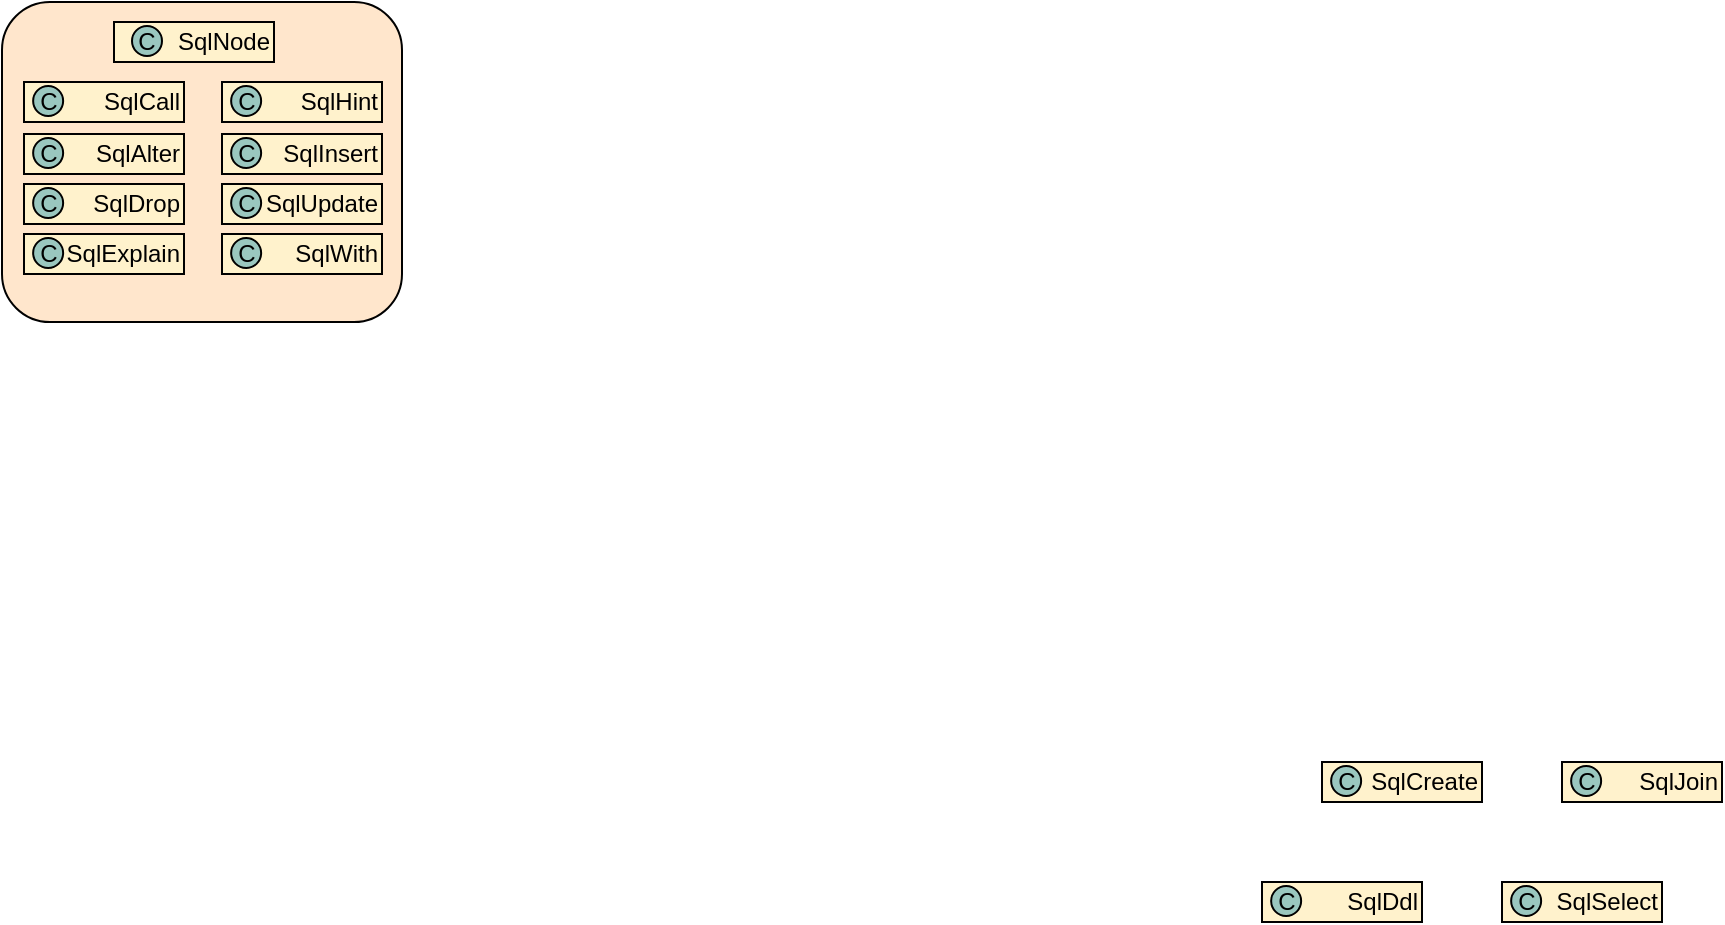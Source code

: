 <mxfile version="16.6.2" type="github">
  <diagram id="eiv23p6lr9HVx8hh9ZeK" name="Page-1">
    <mxGraphModel dx="909" dy="407" grid="1" gridSize="10" guides="1" tooltips="1" connect="1" arrows="1" fold="1" page="1" pageScale="1" pageWidth="1169" pageHeight="827" math="0" shadow="0">
      <root>
        <mxCell id="0" />
        <mxCell id="1" parent="0" />
        <mxCell id="TkSJE-_agVQTAw1Jts01-76" value="" style="rounded=1;whiteSpace=wrap;html=1;fillColor=#FFE6CC;" vertex="1" parent="1">
          <mxGeometry x="410" y="70" width="200" height="160" as="geometry" />
        </mxCell>
        <mxCell id="TkSJE-_agVQTAw1Jts01-39" value="" style="group" vertex="1" connectable="0" parent="1">
          <mxGeometry x="421" y="110" width="80" height="20" as="geometry" />
        </mxCell>
        <mxCell id="TkSJE-_agVQTAw1Jts01-40" value="SqlCall" style="rounded=0;whiteSpace=wrap;html=1;fillColor=#FFF2CC;align=right;" vertex="1" parent="TkSJE-_agVQTAw1Jts01-39">
          <mxGeometry width="80" height="20" as="geometry" />
        </mxCell>
        <mxCell id="TkSJE-_agVQTAw1Jts01-41" value="C" style="ellipse;whiteSpace=wrap;html=1;aspect=fixed;fillColor=#9AC7BF;" vertex="1" parent="TkSJE-_agVQTAw1Jts01-39">
          <mxGeometry x="4.571" y="2" width="15" height="15" as="geometry" />
        </mxCell>
        <mxCell id="TkSJE-_agVQTAw1Jts01-42" value="" style="group" vertex="1" connectable="0" parent="1">
          <mxGeometry x="1070" y="450" width="80" height="20" as="geometry" />
        </mxCell>
        <mxCell id="TkSJE-_agVQTAw1Jts01-43" value="SqlCreate" style="rounded=0;whiteSpace=wrap;html=1;fillColor=#FFF2CC;align=right;" vertex="1" parent="TkSJE-_agVQTAw1Jts01-42">
          <mxGeometry width="80" height="20" as="geometry" />
        </mxCell>
        <mxCell id="TkSJE-_agVQTAw1Jts01-44" value="C" style="ellipse;whiteSpace=wrap;html=1;aspect=fixed;fillColor=#9AC7BF;" vertex="1" parent="TkSJE-_agVQTAw1Jts01-42">
          <mxGeometry x="4.571" y="2" width="15" height="15" as="geometry" />
        </mxCell>
        <mxCell id="TkSJE-_agVQTAw1Jts01-45" value="" style="group" vertex="1" connectable="0" parent="1">
          <mxGeometry x="421" y="136" width="80" height="20" as="geometry" />
        </mxCell>
        <mxCell id="TkSJE-_agVQTAw1Jts01-46" value="SqlAlter" style="rounded=0;whiteSpace=wrap;html=1;fillColor=#FFF2CC;align=right;" vertex="1" parent="TkSJE-_agVQTAw1Jts01-45">
          <mxGeometry width="80" height="20" as="geometry" />
        </mxCell>
        <mxCell id="TkSJE-_agVQTAw1Jts01-47" value="C" style="ellipse;whiteSpace=wrap;html=1;aspect=fixed;fillColor=#9AC7BF;" vertex="1" parent="TkSJE-_agVQTAw1Jts01-45">
          <mxGeometry x="4.571" y="2" width="15" height="15" as="geometry" />
        </mxCell>
        <mxCell id="TkSJE-_agVQTAw1Jts01-48" value="" style="group" vertex="1" connectable="0" parent="1">
          <mxGeometry x="1040" y="510" width="80" height="20" as="geometry" />
        </mxCell>
        <mxCell id="TkSJE-_agVQTAw1Jts01-49" value="SqlDdl" style="rounded=0;whiteSpace=wrap;html=1;fillColor=#FFF2CC;align=right;" vertex="1" parent="TkSJE-_agVQTAw1Jts01-48">
          <mxGeometry width="80" height="20" as="geometry" />
        </mxCell>
        <mxCell id="TkSJE-_agVQTAw1Jts01-50" value="C" style="ellipse;whiteSpace=wrap;html=1;aspect=fixed;fillColor=#9AC7BF;" vertex="1" parent="TkSJE-_agVQTAw1Jts01-48">
          <mxGeometry x="4.571" y="2" width="15" height="15" as="geometry" />
        </mxCell>
        <mxCell id="TkSJE-_agVQTAw1Jts01-51" value="" style="group" vertex="1" connectable="0" parent="1">
          <mxGeometry x="421" y="186" width="80" height="20" as="geometry" />
        </mxCell>
        <mxCell id="TkSJE-_agVQTAw1Jts01-52" value="SqlExplain" style="rounded=0;whiteSpace=wrap;html=1;fillColor=#FFF2CC;align=right;" vertex="1" parent="TkSJE-_agVQTAw1Jts01-51">
          <mxGeometry width="80" height="20" as="geometry" />
        </mxCell>
        <mxCell id="TkSJE-_agVQTAw1Jts01-53" value="C" style="ellipse;whiteSpace=wrap;html=1;aspect=fixed;fillColor=#9AC7BF;" vertex="1" parent="TkSJE-_agVQTAw1Jts01-51">
          <mxGeometry x="4.571" y="2" width="15" height="15" as="geometry" />
        </mxCell>
        <mxCell id="TkSJE-_agVQTAw1Jts01-54" value="" style="group" vertex="1" connectable="0" parent="1">
          <mxGeometry x="421" y="161" width="80" height="20" as="geometry" />
        </mxCell>
        <mxCell id="TkSJE-_agVQTAw1Jts01-55" value="SqlDrop" style="rounded=0;whiteSpace=wrap;html=1;fillColor=#FFF2CC;align=right;" vertex="1" parent="TkSJE-_agVQTAw1Jts01-54">
          <mxGeometry width="80" height="20" as="geometry" />
        </mxCell>
        <mxCell id="TkSJE-_agVQTAw1Jts01-56" value="C" style="ellipse;whiteSpace=wrap;html=1;aspect=fixed;fillColor=#9AC7BF;" vertex="1" parent="TkSJE-_agVQTAw1Jts01-54">
          <mxGeometry x="4.571" y="2" width="15" height="15" as="geometry" />
        </mxCell>
        <mxCell id="TkSJE-_agVQTAw1Jts01-57" value="" style="group" vertex="1" connectable="0" parent="1">
          <mxGeometry x="520" y="110" width="80" height="20" as="geometry" />
        </mxCell>
        <mxCell id="TkSJE-_agVQTAw1Jts01-58" value="SqlHint" style="rounded=0;whiteSpace=wrap;html=1;fillColor=#FFF2CC;align=right;" vertex="1" parent="TkSJE-_agVQTAw1Jts01-57">
          <mxGeometry width="80" height="20" as="geometry" />
        </mxCell>
        <mxCell id="TkSJE-_agVQTAw1Jts01-59" value="C" style="ellipse;whiteSpace=wrap;html=1;aspect=fixed;fillColor=#9AC7BF;" vertex="1" parent="TkSJE-_agVQTAw1Jts01-57">
          <mxGeometry x="4.571" y="2" width="15" height="15" as="geometry" />
        </mxCell>
        <mxCell id="TkSJE-_agVQTAw1Jts01-60" value="" style="group" vertex="1" connectable="0" parent="1">
          <mxGeometry x="520" y="136" width="80" height="20" as="geometry" />
        </mxCell>
        <mxCell id="TkSJE-_agVQTAw1Jts01-61" value="SqlInsert" style="rounded=0;whiteSpace=wrap;html=1;fillColor=#FFF2CC;align=right;" vertex="1" parent="TkSJE-_agVQTAw1Jts01-60">
          <mxGeometry width="80" height="20" as="geometry" />
        </mxCell>
        <mxCell id="TkSJE-_agVQTAw1Jts01-62" value="C" style="ellipse;whiteSpace=wrap;html=1;aspect=fixed;fillColor=#9AC7BF;" vertex="1" parent="TkSJE-_agVQTAw1Jts01-60">
          <mxGeometry x="4.571" y="2" width="15" height="15" as="geometry" />
        </mxCell>
        <mxCell id="TkSJE-_agVQTAw1Jts01-63" value="" style="group" vertex="1" connectable="0" parent="1">
          <mxGeometry x="1190" y="450" width="80" height="20" as="geometry" />
        </mxCell>
        <mxCell id="TkSJE-_agVQTAw1Jts01-64" value="SqlJoin" style="rounded=0;whiteSpace=wrap;html=1;fillColor=#FFF2CC;align=right;" vertex="1" parent="TkSJE-_agVQTAw1Jts01-63">
          <mxGeometry width="80" height="20" as="geometry" />
        </mxCell>
        <mxCell id="TkSJE-_agVQTAw1Jts01-65" value="C" style="ellipse;whiteSpace=wrap;html=1;aspect=fixed;fillColor=#9AC7BF;" vertex="1" parent="TkSJE-_agVQTAw1Jts01-63">
          <mxGeometry x="4.571" y="2" width="15" height="15" as="geometry" />
        </mxCell>
        <mxCell id="TkSJE-_agVQTAw1Jts01-66" value="" style="group" vertex="1" connectable="0" parent="1">
          <mxGeometry x="1160" y="510" width="80" height="20" as="geometry" />
        </mxCell>
        <mxCell id="TkSJE-_agVQTAw1Jts01-67" value="SqlSelect" style="rounded=0;whiteSpace=wrap;html=1;fillColor=#FFF2CC;align=right;" vertex="1" parent="TkSJE-_agVQTAw1Jts01-66">
          <mxGeometry width="80" height="20" as="geometry" />
        </mxCell>
        <mxCell id="TkSJE-_agVQTAw1Jts01-68" value="C" style="ellipse;whiteSpace=wrap;html=1;aspect=fixed;fillColor=#9AC7BF;" vertex="1" parent="TkSJE-_agVQTAw1Jts01-66">
          <mxGeometry x="4.571" y="2" width="15" height="15" as="geometry" />
        </mxCell>
        <mxCell id="TkSJE-_agVQTAw1Jts01-69" value="" style="group" vertex="1" connectable="0" parent="1">
          <mxGeometry x="520" y="161" width="80" height="20" as="geometry" />
        </mxCell>
        <mxCell id="TkSJE-_agVQTAw1Jts01-70" value="SqlUpdate" style="rounded=0;whiteSpace=wrap;html=1;fillColor=#FFF2CC;align=right;" vertex="1" parent="TkSJE-_agVQTAw1Jts01-69">
          <mxGeometry width="80" height="20" as="geometry" />
        </mxCell>
        <mxCell id="TkSJE-_agVQTAw1Jts01-71" value="C" style="ellipse;whiteSpace=wrap;html=1;aspect=fixed;fillColor=#9AC7BF;" vertex="1" parent="TkSJE-_agVQTAw1Jts01-69">
          <mxGeometry x="4.571" y="2" width="15" height="15" as="geometry" />
        </mxCell>
        <mxCell id="TkSJE-_agVQTAw1Jts01-73" value="" style="group" vertex="1" connectable="0" parent="1">
          <mxGeometry x="520" y="186" width="80" height="20" as="geometry" />
        </mxCell>
        <mxCell id="TkSJE-_agVQTAw1Jts01-74" value="SqlWith" style="rounded=0;whiteSpace=wrap;html=1;fillColor=#FFF2CC;align=right;" vertex="1" parent="TkSJE-_agVQTAw1Jts01-73">
          <mxGeometry width="80" height="20" as="geometry" />
        </mxCell>
        <mxCell id="TkSJE-_agVQTAw1Jts01-75" value="C" style="ellipse;whiteSpace=wrap;html=1;aspect=fixed;fillColor=#9AC7BF;" vertex="1" parent="TkSJE-_agVQTAw1Jts01-73">
          <mxGeometry x="4.571" y="2" width="15" height="15" as="geometry" />
        </mxCell>
        <mxCell id="TkSJE-_agVQTAw1Jts01-38" value="" style="group" vertex="1" connectable="0" parent="1">
          <mxGeometry x="466" y="80" width="80" height="20" as="geometry" />
        </mxCell>
        <mxCell id="TkSJE-_agVQTAw1Jts01-7" value="SqlNode" style="rounded=0;whiteSpace=wrap;html=1;fillColor=#FFF2CC;align=right;" vertex="1" parent="TkSJE-_agVQTAw1Jts01-38">
          <mxGeometry width="80" height="20" as="geometry" />
        </mxCell>
        <mxCell id="TkSJE-_agVQTAw1Jts01-10" value="C" style="ellipse;whiteSpace=wrap;html=1;aspect=fixed;fillColor=#9AC7BF;" vertex="1" parent="TkSJE-_agVQTAw1Jts01-38">
          <mxGeometry x="9" y="2" width="15" height="15" as="geometry" />
        </mxCell>
      </root>
    </mxGraphModel>
  </diagram>
</mxfile>
